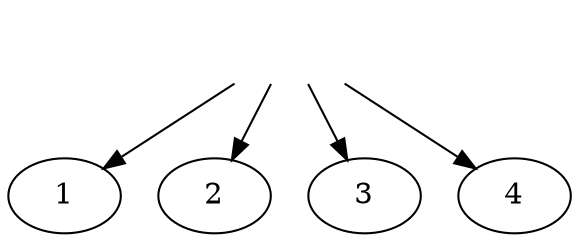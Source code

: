 digraph nfa {
	Start [label="" shape=none]
	Start -> 1
	Start -> 2
	Start -> 3
	Start -> 4
	1
	2
	3
	4
}
